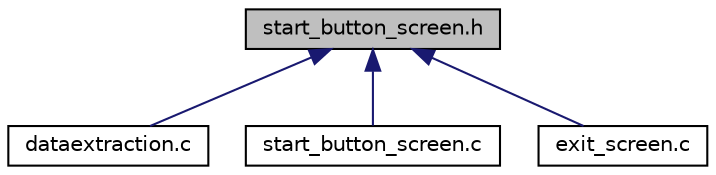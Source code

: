 digraph "start_button_screen.h"
{
  edge [fontname="Helvetica",fontsize="10",labelfontname="Helvetica",labelfontsize="10"];
  node [fontname="Helvetica",fontsize="10",shape=record];
  Node1 [label="start_button_screen.h",height=0.2,width=0.4,color="black", fillcolor="grey75", style="filled", fontcolor="black"];
  Node1 -> Node2 [dir="back",color="midnightblue",fontsize="10",style="solid"];
  Node2 [label="dataextraction.c",height=0.2,width=0.4,color="black", fillcolor="white", style="filled",URL="$dataextraction_8c.html"];
  Node1 -> Node3 [dir="back",color="midnightblue",fontsize="10",style="solid"];
  Node3 [label="start_button_screen.c",height=0.2,width=0.4,color="black", fillcolor="white", style="filled",URL="$start__button__screen_8c.html"];
  Node1 -> Node4 [dir="back",color="midnightblue",fontsize="10",style="solid"];
  Node4 [label="exit_screen.c",height=0.2,width=0.4,color="black", fillcolor="white", style="filled",URL="$exit__screen_8c.html"];
}
